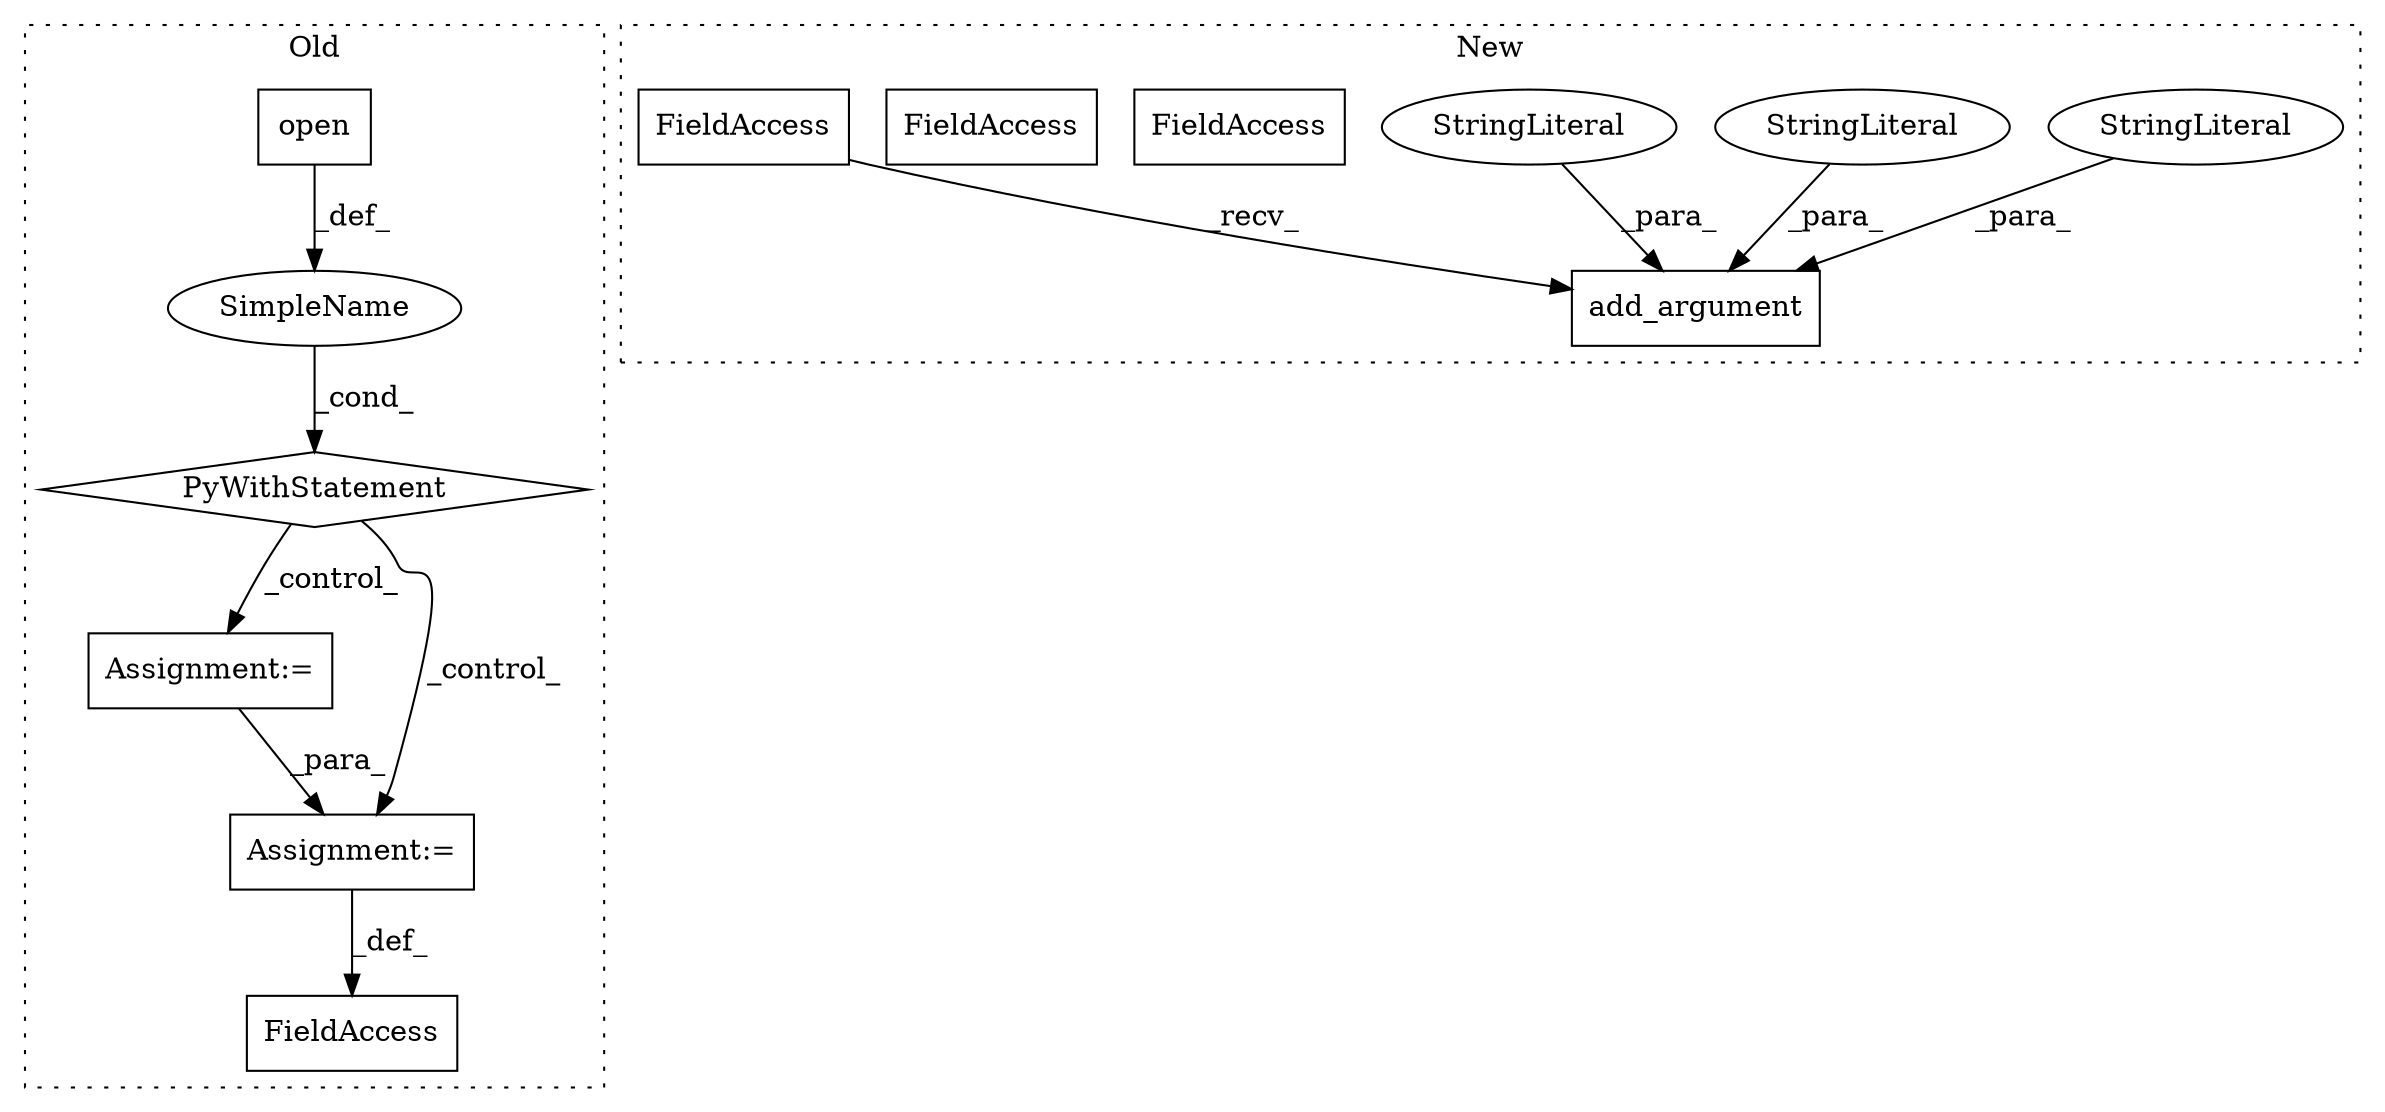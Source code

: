 digraph G {
subgraph cluster0 {
1 [label="PyWithStatement" a="104" s="2796,2828" l="10,2" shape="diamond"];
5 [label="Assignment:=" a="7" s="2890" l="1" shape="box"];
6 [label="SimpleName" a="42" s="" l="" shape="ellipse"];
8 [label="Assignment:=" a="7" s="2932" l="1" shape="box"];
9 [label="open" a="32" s="2811,2827" l="5,1" shape="box"];
10 [label="FieldAccess" a="22" s="3124" l="8" shape="box"];
label = "Old";
style="dotted";
}
subgraph cluster1 {
2 [label="add_argument" a="32" s="2793,2862" l="13,1" shape="box"];
3 [label="StringLiteral" a="45" s="2832" l="30" shape="ellipse"];
4 [label="StringLiteral" a="45" s="2806" l="12" shape="ellipse"];
7 [label="StringLiteral" a="45" s="2819" l="12" shape="ellipse"];
11 [label="FieldAccess" a="22" s="2786" l="6" shape="box"];
12 [label="FieldAccess" a="22" s="2581" l="6" shape="box"];
13 [label="FieldAccess" a="22" s="2786" l="6" shape="box"];
label = "New";
style="dotted";
}
1 -> 5 [label="_control_"];
1 -> 8 [label="_control_"];
3 -> 2 [label="_para_"];
4 -> 2 [label="_para_"];
5 -> 8 [label="_para_"];
6 -> 1 [label="_cond_"];
7 -> 2 [label="_para_"];
8 -> 10 [label="_def_"];
9 -> 6 [label="_def_"];
13 -> 2 [label="_recv_"];
}